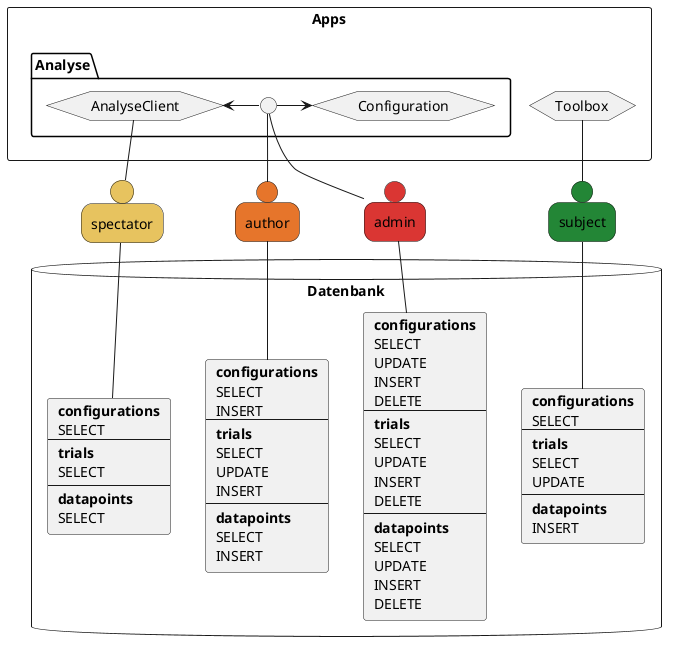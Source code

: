 @startuml users
' left to right direction

rectangle Apps {
    hexagon Toolbox as tb
    package Analyse as a {
        hexagon AnalyseClient as ac
        hexagon Configuration as co
        interface " " as both
        both -l-> ac
        both -r-> co
    }
}

person subject      as su #238636
person spectator    as sp #E7C35F
person author       as au #E6752B
person admin        as ad #DA3633


' note right of su
'     keine einzelnen Nutzer,
'     Rolle wird in ToolBox festgesetzt
' end note

database Datenbank {
    ' SUBJECT
    card dbsu [
        **configurations**
        SELECT
        --
        **trials**
        SELECT
        UPDATE
        --
        **datapoints**
        INSERT
    ]
    ' SPECTATOR
    card dbsp [
        **configurations**
        SELECT
        --
        **trials**
        SELECT
        --
        **datapoints**
        SELECT
    ]
    ' AUTHOR
    card dbau [
        **configurations**
        SELECT
        INSERT
        --
        **trials**
        SELECT
        UPDATE
        INSERT
        --
        **datapoints**
        SELECT
        INSERT
    ]
    ' ADMIN
    card dbad [
        **configurations**
        SELECT
        UPDATE
        INSERT
        DELETE
        --
        **trials**
        SELECT
        UPDATE
        INSERT
        DELETE
        --
        **datapoints**
        SELECT
        UPDATE
        INSERT
        DELETE
    ]
}

su -u- tb
sp -u- ac
au -u- both
ad -u- both

su -- dbsu
sp -- dbsp
au -- dbau
ad -- dbad

@enduml
